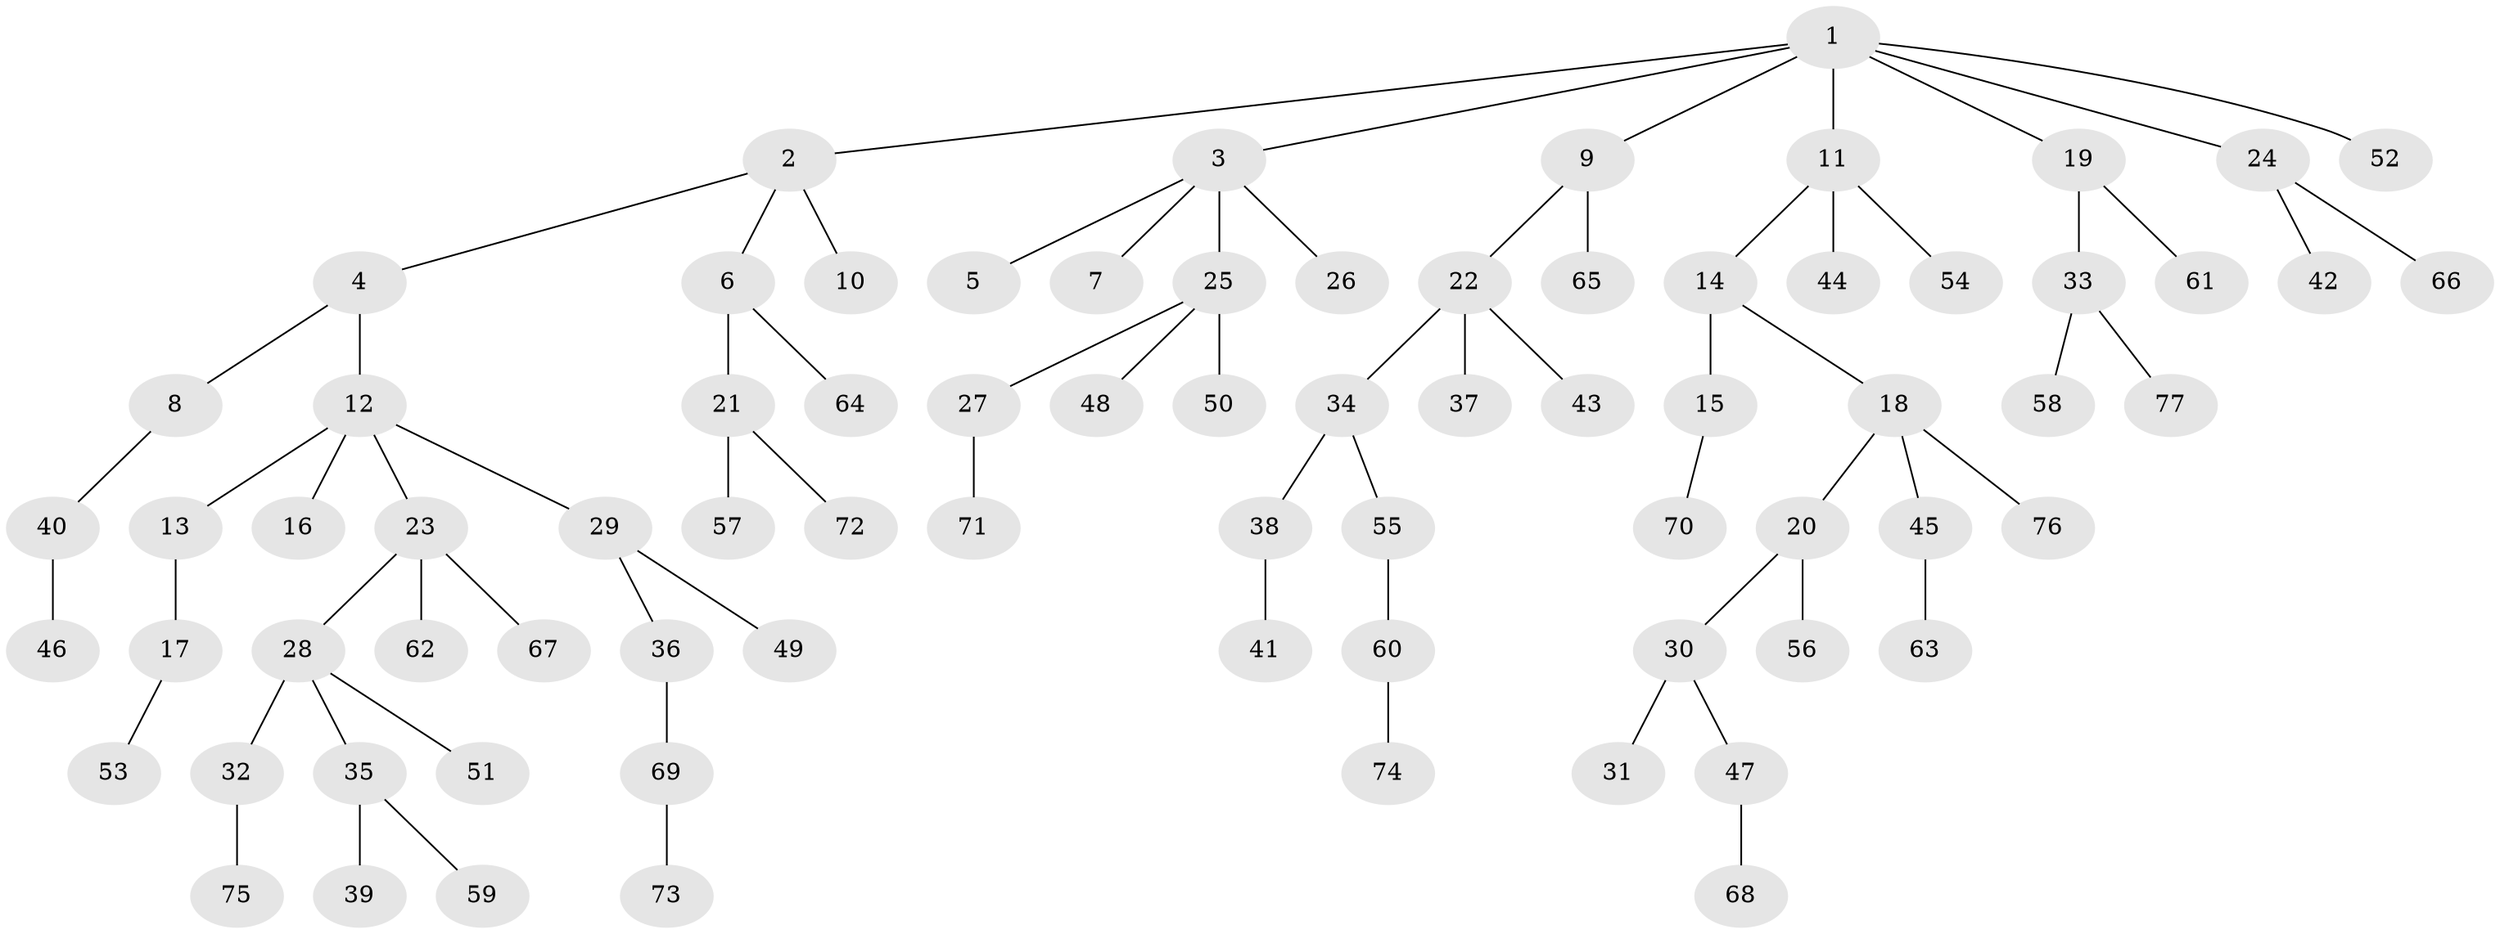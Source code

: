 // coarse degree distribution, {9: 0.02, 4: 0.06, 3: 0.14, 1: 0.56, 2: 0.18, 5: 0.04}
// Generated by graph-tools (version 1.1) at 2025/24/03/03/25 07:24:09]
// undirected, 77 vertices, 76 edges
graph export_dot {
graph [start="1"]
  node [color=gray90,style=filled];
  1;
  2;
  3;
  4;
  5;
  6;
  7;
  8;
  9;
  10;
  11;
  12;
  13;
  14;
  15;
  16;
  17;
  18;
  19;
  20;
  21;
  22;
  23;
  24;
  25;
  26;
  27;
  28;
  29;
  30;
  31;
  32;
  33;
  34;
  35;
  36;
  37;
  38;
  39;
  40;
  41;
  42;
  43;
  44;
  45;
  46;
  47;
  48;
  49;
  50;
  51;
  52;
  53;
  54;
  55;
  56;
  57;
  58;
  59;
  60;
  61;
  62;
  63;
  64;
  65;
  66;
  67;
  68;
  69;
  70;
  71;
  72;
  73;
  74;
  75;
  76;
  77;
  1 -- 2;
  1 -- 3;
  1 -- 9;
  1 -- 11;
  1 -- 19;
  1 -- 24;
  1 -- 52;
  2 -- 4;
  2 -- 6;
  2 -- 10;
  3 -- 5;
  3 -- 7;
  3 -- 25;
  3 -- 26;
  4 -- 8;
  4 -- 12;
  6 -- 21;
  6 -- 64;
  8 -- 40;
  9 -- 22;
  9 -- 65;
  11 -- 14;
  11 -- 44;
  11 -- 54;
  12 -- 13;
  12 -- 16;
  12 -- 23;
  12 -- 29;
  13 -- 17;
  14 -- 15;
  14 -- 18;
  15 -- 70;
  17 -- 53;
  18 -- 20;
  18 -- 45;
  18 -- 76;
  19 -- 33;
  19 -- 61;
  20 -- 30;
  20 -- 56;
  21 -- 57;
  21 -- 72;
  22 -- 34;
  22 -- 37;
  22 -- 43;
  23 -- 28;
  23 -- 62;
  23 -- 67;
  24 -- 42;
  24 -- 66;
  25 -- 27;
  25 -- 48;
  25 -- 50;
  27 -- 71;
  28 -- 32;
  28 -- 35;
  28 -- 51;
  29 -- 36;
  29 -- 49;
  30 -- 31;
  30 -- 47;
  32 -- 75;
  33 -- 58;
  33 -- 77;
  34 -- 38;
  34 -- 55;
  35 -- 39;
  35 -- 59;
  36 -- 69;
  38 -- 41;
  40 -- 46;
  45 -- 63;
  47 -- 68;
  55 -- 60;
  60 -- 74;
  69 -- 73;
}
